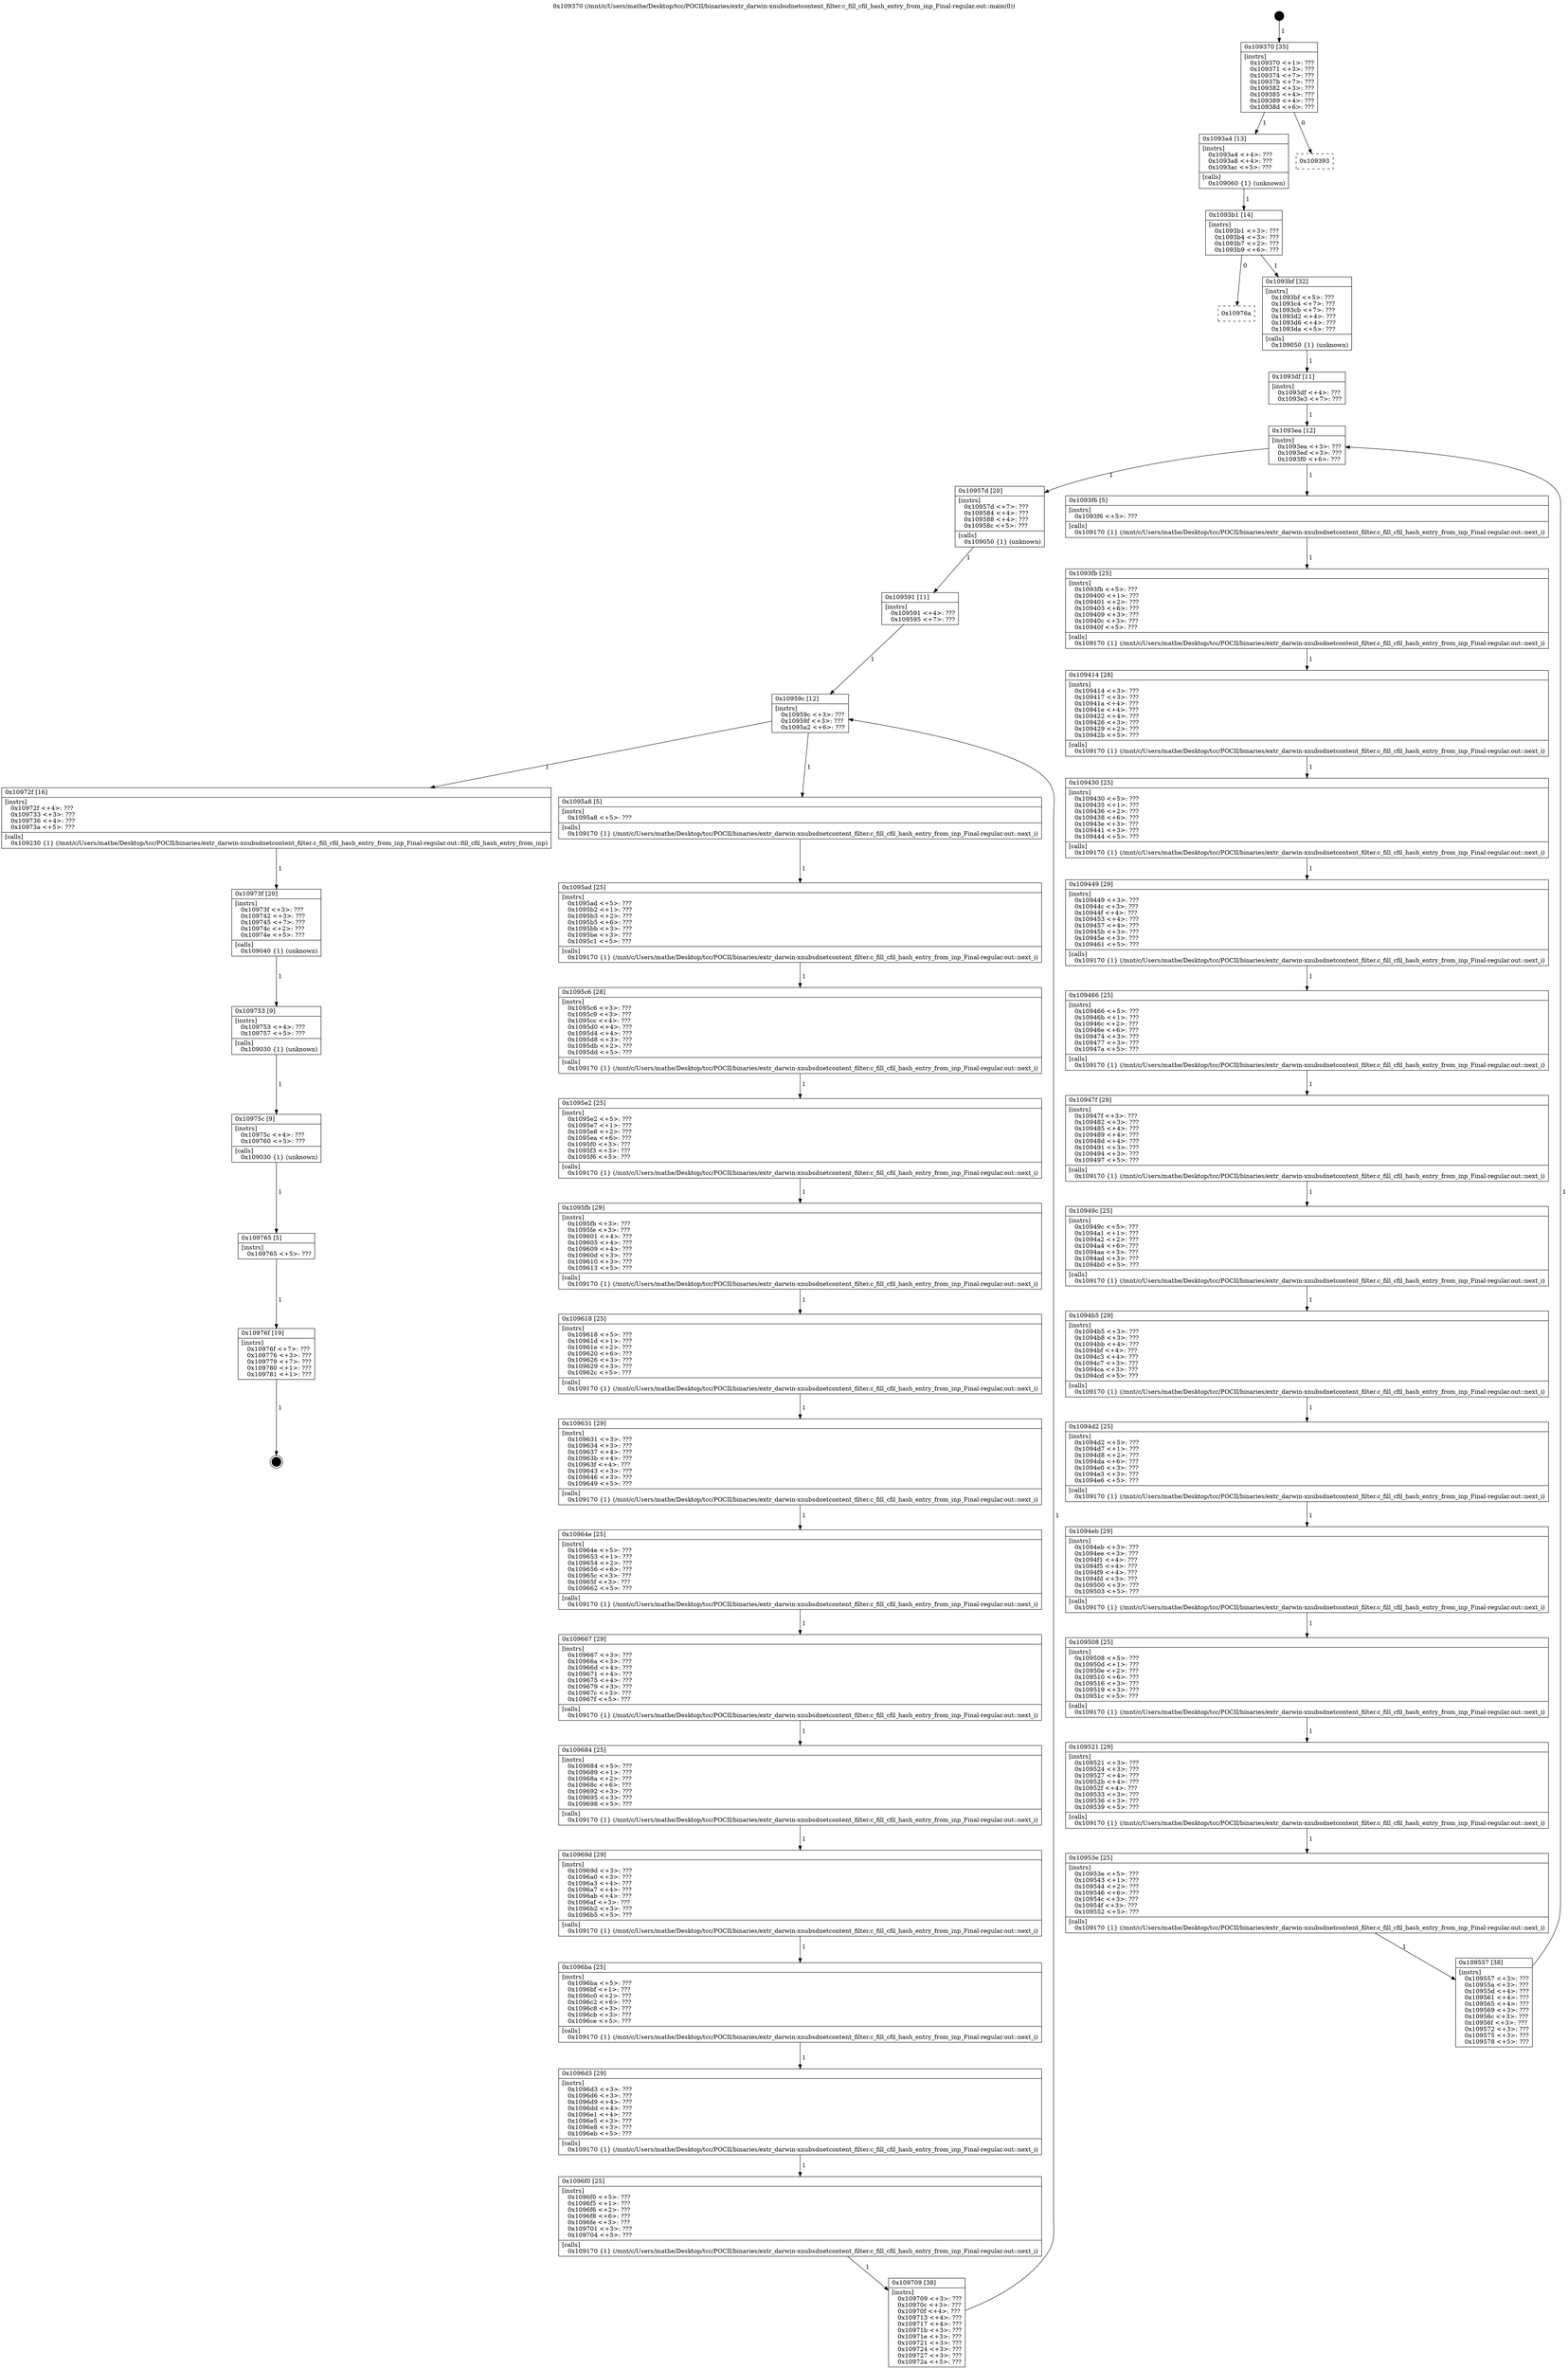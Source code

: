digraph "0x109370" {
  label = "0x109370 (/mnt/c/Users/mathe/Desktop/tcc/POCII/binaries/extr_darwin-xnubsdnetcontent_filter.c_fill_cfil_hash_entry_from_inp_Final-regular.out::main(0))"
  labelloc = "t"
  node[shape=record]

  Entry [label="",width=0.3,height=0.3,shape=circle,fillcolor=black,style=filled]
  "0x109370" [label="{
     0x109370 [35]\l
     | [instrs]\l
     &nbsp;&nbsp;0x109370 \<+1\>: ???\l
     &nbsp;&nbsp;0x109371 \<+3\>: ???\l
     &nbsp;&nbsp;0x109374 \<+7\>: ???\l
     &nbsp;&nbsp;0x10937b \<+7\>: ???\l
     &nbsp;&nbsp;0x109382 \<+3\>: ???\l
     &nbsp;&nbsp;0x109385 \<+4\>: ???\l
     &nbsp;&nbsp;0x109389 \<+4\>: ???\l
     &nbsp;&nbsp;0x10938d \<+6\>: ???\l
  }"]
  "0x1093a4" [label="{
     0x1093a4 [13]\l
     | [instrs]\l
     &nbsp;&nbsp;0x1093a4 \<+4\>: ???\l
     &nbsp;&nbsp;0x1093a8 \<+4\>: ???\l
     &nbsp;&nbsp;0x1093ac \<+5\>: ???\l
     | [calls]\l
     &nbsp;&nbsp;0x109060 \{1\} (unknown)\l
  }"]
  "0x109393" [label="{
     0x109393\l
  }", style=dashed]
  "0x1093b1" [label="{
     0x1093b1 [14]\l
     | [instrs]\l
     &nbsp;&nbsp;0x1093b1 \<+3\>: ???\l
     &nbsp;&nbsp;0x1093b4 \<+3\>: ???\l
     &nbsp;&nbsp;0x1093b7 \<+2\>: ???\l
     &nbsp;&nbsp;0x1093b9 \<+6\>: ???\l
  }"]
  "0x10976a" [label="{
     0x10976a\l
  }", style=dashed]
  "0x1093bf" [label="{
     0x1093bf [32]\l
     | [instrs]\l
     &nbsp;&nbsp;0x1093bf \<+5\>: ???\l
     &nbsp;&nbsp;0x1093c4 \<+7\>: ???\l
     &nbsp;&nbsp;0x1093cb \<+7\>: ???\l
     &nbsp;&nbsp;0x1093d2 \<+4\>: ???\l
     &nbsp;&nbsp;0x1093d6 \<+4\>: ???\l
     &nbsp;&nbsp;0x1093da \<+5\>: ???\l
     | [calls]\l
     &nbsp;&nbsp;0x109050 \{1\} (unknown)\l
  }"]
  Exit [label="",width=0.3,height=0.3,shape=circle,fillcolor=black,style=filled,peripheries=2]
  "0x1093ea" [label="{
     0x1093ea [12]\l
     | [instrs]\l
     &nbsp;&nbsp;0x1093ea \<+3\>: ???\l
     &nbsp;&nbsp;0x1093ed \<+3\>: ???\l
     &nbsp;&nbsp;0x1093f0 \<+6\>: ???\l
  }"]
  "0x10957d" [label="{
     0x10957d [20]\l
     | [instrs]\l
     &nbsp;&nbsp;0x10957d \<+7\>: ???\l
     &nbsp;&nbsp;0x109584 \<+4\>: ???\l
     &nbsp;&nbsp;0x109588 \<+4\>: ???\l
     &nbsp;&nbsp;0x10958c \<+5\>: ???\l
     | [calls]\l
     &nbsp;&nbsp;0x109050 \{1\} (unknown)\l
  }"]
  "0x1093f6" [label="{
     0x1093f6 [5]\l
     | [instrs]\l
     &nbsp;&nbsp;0x1093f6 \<+5\>: ???\l
     | [calls]\l
     &nbsp;&nbsp;0x109170 \{1\} (/mnt/c/Users/mathe/Desktop/tcc/POCII/binaries/extr_darwin-xnubsdnetcontent_filter.c_fill_cfil_hash_entry_from_inp_Final-regular.out::next_i)\l
  }"]
  "0x1093fb" [label="{
     0x1093fb [25]\l
     | [instrs]\l
     &nbsp;&nbsp;0x1093fb \<+5\>: ???\l
     &nbsp;&nbsp;0x109400 \<+1\>: ???\l
     &nbsp;&nbsp;0x109401 \<+2\>: ???\l
     &nbsp;&nbsp;0x109403 \<+6\>: ???\l
     &nbsp;&nbsp;0x109409 \<+3\>: ???\l
     &nbsp;&nbsp;0x10940c \<+3\>: ???\l
     &nbsp;&nbsp;0x10940f \<+5\>: ???\l
     | [calls]\l
     &nbsp;&nbsp;0x109170 \{1\} (/mnt/c/Users/mathe/Desktop/tcc/POCII/binaries/extr_darwin-xnubsdnetcontent_filter.c_fill_cfil_hash_entry_from_inp_Final-regular.out::next_i)\l
  }"]
  "0x109414" [label="{
     0x109414 [28]\l
     | [instrs]\l
     &nbsp;&nbsp;0x109414 \<+3\>: ???\l
     &nbsp;&nbsp;0x109417 \<+3\>: ???\l
     &nbsp;&nbsp;0x10941a \<+4\>: ???\l
     &nbsp;&nbsp;0x10941e \<+4\>: ???\l
     &nbsp;&nbsp;0x109422 \<+4\>: ???\l
     &nbsp;&nbsp;0x109426 \<+3\>: ???\l
     &nbsp;&nbsp;0x109429 \<+2\>: ???\l
     &nbsp;&nbsp;0x10942b \<+5\>: ???\l
     | [calls]\l
     &nbsp;&nbsp;0x109170 \{1\} (/mnt/c/Users/mathe/Desktop/tcc/POCII/binaries/extr_darwin-xnubsdnetcontent_filter.c_fill_cfil_hash_entry_from_inp_Final-regular.out::next_i)\l
  }"]
  "0x109430" [label="{
     0x109430 [25]\l
     | [instrs]\l
     &nbsp;&nbsp;0x109430 \<+5\>: ???\l
     &nbsp;&nbsp;0x109435 \<+1\>: ???\l
     &nbsp;&nbsp;0x109436 \<+2\>: ???\l
     &nbsp;&nbsp;0x109438 \<+6\>: ???\l
     &nbsp;&nbsp;0x10943e \<+3\>: ???\l
     &nbsp;&nbsp;0x109441 \<+3\>: ???\l
     &nbsp;&nbsp;0x109444 \<+5\>: ???\l
     | [calls]\l
     &nbsp;&nbsp;0x109170 \{1\} (/mnt/c/Users/mathe/Desktop/tcc/POCII/binaries/extr_darwin-xnubsdnetcontent_filter.c_fill_cfil_hash_entry_from_inp_Final-regular.out::next_i)\l
  }"]
  "0x109449" [label="{
     0x109449 [29]\l
     | [instrs]\l
     &nbsp;&nbsp;0x109449 \<+3\>: ???\l
     &nbsp;&nbsp;0x10944c \<+3\>: ???\l
     &nbsp;&nbsp;0x10944f \<+4\>: ???\l
     &nbsp;&nbsp;0x109453 \<+4\>: ???\l
     &nbsp;&nbsp;0x109457 \<+4\>: ???\l
     &nbsp;&nbsp;0x10945b \<+3\>: ???\l
     &nbsp;&nbsp;0x10945e \<+3\>: ???\l
     &nbsp;&nbsp;0x109461 \<+5\>: ???\l
     | [calls]\l
     &nbsp;&nbsp;0x109170 \{1\} (/mnt/c/Users/mathe/Desktop/tcc/POCII/binaries/extr_darwin-xnubsdnetcontent_filter.c_fill_cfil_hash_entry_from_inp_Final-regular.out::next_i)\l
  }"]
  "0x109466" [label="{
     0x109466 [25]\l
     | [instrs]\l
     &nbsp;&nbsp;0x109466 \<+5\>: ???\l
     &nbsp;&nbsp;0x10946b \<+1\>: ???\l
     &nbsp;&nbsp;0x10946c \<+2\>: ???\l
     &nbsp;&nbsp;0x10946e \<+6\>: ???\l
     &nbsp;&nbsp;0x109474 \<+3\>: ???\l
     &nbsp;&nbsp;0x109477 \<+3\>: ???\l
     &nbsp;&nbsp;0x10947a \<+5\>: ???\l
     | [calls]\l
     &nbsp;&nbsp;0x109170 \{1\} (/mnt/c/Users/mathe/Desktop/tcc/POCII/binaries/extr_darwin-xnubsdnetcontent_filter.c_fill_cfil_hash_entry_from_inp_Final-regular.out::next_i)\l
  }"]
  "0x10947f" [label="{
     0x10947f [29]\l
     | [instrs]\l
     &nbsp;&nbsp;0x10947f \<+3\>: ???\l
     &nbsp;&nbsp;0x109482 \<+3\>: ???\l
     &nbsp;&nbsp;0x109485 \<+4\>: ???\l
     &nbsp;&nbsp;0x109489 \<+4\>: ???\l
     &nbsp;&nbsp;0x10948d \<+4\>: ???\l
     &nbsp;&nbsp;0x109491 \<+3\>: ???\l
     &nbsp;&nbsp;0x109494 \<+3\>: ???\l
     &nbsp;&nbsp;0x109497 \<+5\>: ???\l
     | [calls]\l
     &nbsp;&nbsp;0x109170 \{1\} (/mnt/c/Users/mathe/Desktop/tcc/POCII/binaries/extr_darwin-xnubsdnetcontent_filter.c_fill_cfil_hash_entry_from_inp_Final-regular.out::next_i)\l
  }"]
  "0x10949c" [label="{
     0x10949c [25]\l
     | [instrs]\l
     &nbsp;&nbsp;0x10949c \<+5\>: ???\l
     &nbsp;&nbsp;0x1094a1 \<+1\>: ???\l
     &nbsp;&nbsp;0x1094a2 \<+2\>: ???\l
     &nbsp;&nbsp;0x1094a4 \<+6\>: ???\l
     &nbsp;&nbsp;0x1094aa \<+3\>: ???\l
     &nbsp;&nbsp;0x1094ad \<+3\>: ???\l
     &nbsp;&nbsp;0x1094b0 \<+5\>: ???\l
     | [calls]\l
     &nbsp;&nbsp;0x109170 \{1\} (/mnt/c/Users/mathe/Desktop/tcc/POCII/binaries/extr_darwin-xnubsdnetcontent_filter.c_fill_cfil_hash_entry_from_inp_Final-regular.out::next_i)\l
  }"]
  "0x1094b5" [label="{
     0x1094b5 [29]\l
     | [instrs]\l
     &nbsp;&nbsp;0x1094b5 \<+3\>: ???\l
     &nbsp;&nbsp;0x1094b8 \<+3\>: ???\l
     &nbsp;&nbsp;0x1094bb \<+4\>: ???\l
     &nbsp;&nbsp;0x1094bf \<+4\>: ???\l
     &nbsp;&nbsp;0x1094c3 \<+4\>: ???\l
     &nbsp;&nbsp;0x1094c7 \<+3\>: ???\l
     &nbsp;&nbsp;0x1094ca \<+3\>: ???\l
     &nbsp;&nbsp;0x1094cd \<+5\>: ???\l
     | [calls]\l
     &nbsp;&nbsp;0x109170 \{1\} (/mnt/c/Users/mathe/Desktop/tcc/POCII/binaries/extr_darwin-xnubsdnetcontent_filter.c_fill_cfil_hash_entry_from_inp_Final-regular.out::next_i)\l
  }"]
  "0x1094d2" [label="{
     0x1094d2 [25]\l
     | [instrs]\l
     &nbsp;&nbsp;0x1094d2 \<+5\>: ???\l
     &nbsp;&nbsp;0x1094d7 \<+1\>: ???\l
     &nbsp;&nbsp;0x1094d8 \<+2\>: ???\l
     &nbsp;&nbsp;0x1094da \<+6\>: ???\l
     &nbsp;&nbsp;0x1094e0 \<+3\>: ???\l
     &nbsp;&nbsp;0x1094e3 \<+3\>: ???\l
     &nbsp;&nbsp;0x1094e6 \<+5\>: ???\l
     | [calls]\l
     &nbsp;&nbsp;0x109170 \{1\} (/mnt/c/Users/mathe/Desktop/tcc/POCII/binaries/extr_darwin-xnubsdnetcontent_filter.c_fill_cfil_hash_entry_from_inp_Final-regular.out::next_i)\l
  }"]
  "0x1094eb" [label="{
     0x1094eb [29]\l
     | [instrs]\l
     &nbsp;&nbsp;0x1094eb \<+3\>: ???\l
     &nbsp;&nbsp;0x1094ee \<+3\>: ???\l
     &nbsp;&nbsp;0x1094f1 \<+4\>: ???\l
     &nbsp;&nbsp;0x1094f5 \<+4\>: ???\l
     &nbsp;&nbsp;0x1094f9 \<+4\>: ???\l
     &nbsp;&nbsp;0x1094fd \<+3\>: ???\l
     &nbsp;&nbsp;0x109500 \<+3\>: ???\l
     &nbsp;&nbsp;0x109503 \<+5\>: ???\l
     | [calls]\l
     &nbsp;&nbsp;0x109170 \{1\} (/mnt/c/Users/mathe/Desktop/tcc/POCII/binaries/extr_darwin-xnubsdnetcontent_filter.c_fill_cfil_hash_entry_from_inp_Final-regular.out::next_i)\l
  }"]
  "0x109508" [label="{
     0x109508 [25]\l
     | [instrs]\l
     &nbsp;&nbsp;0x109508 \<+5\>: ???\l
     &nbsp;&nbsp;0x10950d \<+1\>: ???\l
     &nbsp;&nbsp;0x10950e \<+2\>: ???\l
     &nbsp;&nbsp;0x109510 \<+6\>: ???\l
     &nbsp;&nbsp;0x109516 \<+3\>: ???\l
     &nbsp;&nbsp;0x109519 \<+3\>: ???\l
     &nbsp;&nbsp;0x10951c \<+5\>: ???\l
     | [calls]\l
     &nbsp;&nbsp;0x109170 \{1\} (/mnt/c/Users/mathe/Desktop/tcc/POCII/binaries/extr_darwin-xnubsdnetcontent_filter.c_fill_cfil_hash_entry_from_inp_Final-regular.out::next_i)\l
  }"]
  "0x109521" [label="{
     0x109521 [29]\l
     | [instrs]\l
     &nbsp;&nbsp;0x109521 \<+3\>: ???\l
     &nbsp;&nbsp;0x109524 \<+3\>: ???\l
     &nbsp;&nbsp;0x109527 \<+4\>: ???\l
     &nbsp;&nbsp;0x10952b \<+4\>: ???\l
     &nbsp;&nbsp;0x10952f \<+4\>: ???\l
     &nbsp;&nbsp;0x109533 \<+3\>: ???\l
     &nbsp;&nbsp;0x109536 \<+3\>: ???\l
     &nbsp;&nbsp;0x109539 \<+5\>: ???\l
     | [calls]\l
     &nbsp;&nbsp;0x109170 \{1\} (/mnt/c/Users/mathe/Desktop/tcc/POCII/binaries/extr_darwin-xnubsdnetcontent_filter.c_fill_cfil_hash_entry_from_inp_Final-regular.out::next_i)\l
  }"]
  "0x10953e" [label="{
     0x10953e [25]\l
     | [instrs]\l
     &nbsp;&nbsp;0x10953e \<+5\>: ???\l
     &nbsp;&nbsp;0x109543 \<+1\>: ???\l
     &nbsp;&nbsp;0x109544 \<+2\>: ???\l
     &nbsp;&nbsp;0x109546 \<+6\>: ???\l
     &nbsp;&nbsp;0x10954c \<+3\>: ???\l
     &nbsp;&nbsp;0x10954f \<+3\>: ???\l
     &nbsp;&nbsp;0x109552 \<+5\>: ???\l
     | [calls]\l
     &nbsp;&nbsp;0x109170 \{1\} (/mnt/c/Users/mathe/Desktop/tcc/POCII/binaries/extr_darwin-xnubsdnetcontent_filter.c_fill_cfil_hash_entry_from_inp_Final-regular.out::next_i)\l
  }"]
  "0x109557" [label="{
     0x109557 [38]\l
     | [instrs]\l
     &nbsp;&nbsp;0x109557 \<+3\>: ???\l
     &nbsp;&nbsp;0x10955a \<+3\>: ???\l
     &nbsp;&nbsp;0x10955d \<+4\>: ???\l
     &nbsp;&nbsp;0x109561 \<+4\>: ???\l
     &nbsp;&nbsp;0x109565 \<+4\>: ???\l
     &nbsp;&nbsp;0x109569 \<+3\>: ???\l
     &nbsp;&nbsp;0x10956c \<+3\>: ???\l
     &nbsp;&nbsp;0x10956f \<+3\>: ???\l
     &nbsp;&nbsp;0x109572 \<+3\>: ???\l
     &nbsp;&nbsp;0x109575 \<+3\>: ???\l
     &nbsp;&nbsp;0x109578 \<+5\>: ???\l
  }"]
  "0x1093df" [label="{
     0x1093df [11]\l
     | [instrs]\l
     &nbsp;&nbsp;0x1093df \<+4\>: ???\l
     &nbsp;&nbsp;0x1093e3 \<+7\>: ???\l
  }"]
  "0x10959c" [label="{
     0x10959c [12]\l
     | [instrs]\l
     &nbsp;&nbsp;0x10959c \<+3\>: ???\l
     &nbsp;&nbsp;0x10959f \<+3\>: ???\l
     &nbsp;&nbsp;0x1095a2 \<+6\>: ???\l
  }"]
  "0x10972f" [label="{
     0x10972f [16]\l
     | [instrs]\l
     &nbsp;&nbsp;0x10972f \<+4\>: ???\l
     &nbsp;&nbsp;0x109733 \<+3\>: ???\l
     &nbsp;&nbsp;0x109736 \<+4\>: ???\l
     &nbsp;&nbsp;0x10973a \<+5\>: ???\l
     | [calls]\l
     &nbsp;&nbsp;0x109230 \{1\} (/mnt/c/Users/mathe/Desktop/tcc/POCII/binaries/extr_darwin-xnubsdnetcontent_filter.c_fill_cfil_hash_entry_from_inp_Final-regular.out::fill_cfil_hash_entry_from_inp)\l
  }"]
  "0x1095a8" [label="{
     0x1095a8 [5]\l
     | [instrs]\l
     &nbsp;&nbsp;0x1095a8 \<+5\>: ???\l
     | [calls]\l
     &nbsp;&nbsp;0x109170 \{1\} (/mnt/c/Users/mathe/Desktop/tcc/POCII/binaries/extr_darwin-xnubsdnetcontent_filter.c_fill_cfil_hash_entry_from_inp_Final-regular.out::next_i)\l
  }"]
  "0x1095ad" [label="{
     0x1095ad [25]\l
     | [instrs]\l
     &nbsp;&nbsp;0x1095ad \<+5\>: ???\l
     &nbsp;&nbsp;0x1095b2 \<+1\>: ???\l
     &nbsp;&nbsp;0x1095b3 \<+2\>: ???\l
     &nbsp;&nbsp;0x1095b5 \<+6\>: ???\l
     &nbsp;&nbsp;0x1095bb \<+3\>: ???\l
     &nbsp;&nbsp;0x1095be \<+3\>: ???\l
     &nbsp;&nbsp;0x1095c1 \<+5\>: ???\l
     | [calls]\l
     &nbsp;&nbsp;0x109170 \{1\} (/mnt/c/Users/mathe/Desktop/tcc/POCII/binaries/extr_darwin-xnubsdnetcontent_filter.c_fill_cfil_hash_entry_from_inp_Final-regular.out::next_i)\l
  }"]
  "0x1095c6" [label="{
     0x1095c6 [28]\l
     | [instrs]\l
     &nbsp;&nbsp;0x1095c6 \<+3\>: ???\l
     &nbsp;&nbsp;0x1095c9 \<+3\>: ???\l
     &nbsp;&nbsp;0x1095cc \<+4\>: ???\l
     &nbsp;&nbsp;0x1095d0 \<+4\>: ???\l
     &nbsp;&nbsp;0x1095d4 \<+4\>: ???\l
     &nbsp;&nbsp;0x1095d8 \<+3\>: ???\l
     &nbsp;&nbsp;0x1095db \<+2\>: ???\l
     &nbsp;&nbsp;0x1095dd \<+5\>: ???\l
     | [calls]\l
     &nbsp;&nbsp;0x109170 \{1\} (/mnt/c/Users/mathe/Desktop/tcc/POCII/binaries/extr_darwin-xnubsdnetcontent_filter.c_fill_cfil_hash_entry_from_inp_Final-regular.out::next_i)\l
  }"]
  "0x1095e2" [label="{
     0x1095e2 [25]\l
     | [instrs]\l
     &nbsp;&nbsp;0x1095e2 \<+5\>: ???\l
     &nbsp;&nbsp;0x1095e7 \<+1\>: ???\l
     &nbsp;&nbsp;0x1095e8 \<+2\>: ???\l
     &nbsp;&nbsp;0x1095ea \<+6\>: ???\l
     &nbsp;&nbsp;0x1095f0 \<+3\>: ???\l
     &nbsp;&nbsp;0x1095f3 \<+3\>: ???\l
     &nbsp;&nbsp;0x1095f6 \<+5\>: ???\l
     | [calls]\l
     &nbsp;&nbsp;0x109170 \{1\} (/mnt/c/Users/mathe/Desktop/tcc/POCII/binaries/extr_darwin-xnubsdnetcontent_filter.c_fill_cfil_hash_entry_from_inp_Final-regular.out::next_i)\l
  }"]
  "0x1095fb" [label="{
     0x1095fb [29]\l
     | [instrs]\l
     &nbsp;&nbsp;0x1095fb \<+3\>: ???\l
     &nbsp;&nbsp;0x1095fe \<+3\>: ???\l
     &nbsp;&nbsp;0x109601 \<+4\>: ???\l
     &nbsp;&nbsp;0x109605 \<+4\>: ???\l
     &nbsp;&nbsp;0x109609 \<+4\>: ???\l
     &nbsp;&nbsp;0x10960d \<+3\>: ???\l
     &nbsp;&nbsp;0x109610 \<+3\>: ???\l
     &nbsp;&nbsp;0x109613 \<+5\>: ???\l
     | [calls]\l
     &nbsp;&nbsp;0x109170 \{1\} (/mnt/c/Users/mathe/Desktop/tcc/POCII/binaries/extr_darwin-xnubsdnetcontent_filter.c_fill_cfil_hash_entry_from_inp_Final-regular.out::next_i)\l
  }"]
  "0x109618" [label="{
     0x109618 [25]\l
     | [instrs]\l
     &nbsp;&nbsp;0x109618 \<+5\>: ???\l
     &nbsp;&nbsp;0x10961d \<+1\>: ???\l
     &nbsp;&nbsp;0x10961e \<+2\>: ???\l
     &nbsp;&nbsp;0x109620 \<+6\>: ???\l
     &nbsp;&nbsp;0x109626 \<+3\>: ???\l
     &nbsp;&nbsp;0x109629 \<+3\>: ???\l
     &nbsp;&nbsp;0x10962c \<+5\>: ???\l
     | [calls]\l
     &nbsp;&nbsp;0x109170 \{1\} (/mnt/c/Users/mathe/Desktop/tcc/POCII/binaries/extr_darwin-xnubsdnetcontent_filter.c_fill_cfil_hash_entry_from_inp_Final-regular.out::next_i)\l
  }"]
  "0x109631" [label="{
     0x109631 [29]\l
     | [instrs]\l
     &nbsp;&nbsp;0x109631 \<+3\>: ???\l
     &nbsp;&nbsp;0x109634 \<+3\>: ???\l
     &nbsp;&nbsp;0x109637 \<+4\>: ???\l
     &nbsp;&nbsp;0x10963b \<+4\>: ???\l
     &nbsp;&nbsp;0x10963f \<+4\>: ???\l
     &nbsp;&nbsp;0x109643 \<+3\>: ???\l
     &nbsp;&nbsp;0x109646 \<+3\>: ???\l
     &nbsp;&nbsp;0x109649 \<+5\>: ???\l
     | [calls]\l
     &nbsp;&nbsp;0x109170 \{1\} (/mnt/c/Users/mathe/Desktop/tcc/POCII/binaries/extr_darwin-xnubsdnetcontent_filter.c_fill_cfil_hash_entry_from_inp_Final-regular.out::next_i)\l
  }"]
  "0x10964e" [label="{
     0x10964e [25]\l
     | [instrs]\l
     &nbsp;&nbsp;0x10964e \<+5\>: ???\l
     &nbsp;&nbsp;0x109653 \<+1\>: ???\l
     &nbsp;&nbsp;0x109654 \<+2\>: ???\l
     &nbsp;&nbsp;0x109656 \<+6\>: ???\l
     &nbsp;&nbsp;0x10965c \<+3\>: ???\l
     &nbsp;&nbsp;0x10965f \<+3\>: ???\l
     &nbsp;&nbsp;0x109662 \<+5\>: ???\l
     | [calls]\l
     &nbsp;&nbsp;0x109170 \{1\} (/mnt/c/Users/mathe/Desktop/tcc/POCII/binaries/extr_darwin-xnubsdnetcontent_filter.c_fill_cfil_hash_entry_from_inp_Final-regular.out::next_i)\l
  }"]
  "0x109667" [label="{
     0x109667 [29]\l
     | [instrs]\l
     &nbsp;&nbsp;0x109667 \<+3\>: ???\l
     &nbsp;&nbsp;0x10966a \<+3\>: ???\l
     &nbsp;&nbsp;0x10966d \<+4\>: ???\l
     &nbsp;&nbsp;0x109671 \<+4\>: ???\l
     &nbsp;&nbsp;0x109675 \<+4\>: ???\l
     &nbsp;&nbsp;0x109679 \<+3\>: ???\l
     &nbsp;&nbsp;0x10967c \<+3\>: ???\l
     &nbsp;&nbsp;0x10967f \<+5\>: ???\l
     | [calls]\l
     &nbsp;&nbsp;0x109170 \{1\} (/mnt/c/Users/mathe/Desktop/tcc/POCII/binaries/extr_darwin-xnubsdnetcontent_filter.c_fill_cfil_hash_entry_from_inp_Final-regular.out::next_i)\l
  }"]
  "0x109684" [label="{
     0x109684 [25]\l
     | [instrs]\l
     &nbsp;&nbsp;0x109684 \<+5\>: ???\l
     &nbsp;&nbsp;0x109689 \<+1\>: ???\l
     &nbsp;&nbsp;0x10968a \<+2\>: ???\l
     &nbsp;&nbsp;0x10968c \<+6\>: ???\l
     &nbsp;&nbsp;0x109692 \<+3\>: ???\l
     &nbsp;&nbsp;0x109695 \<+3\>: ???\l
     &nbsp;&nbsp;0x109698 \<+5\>: ???\l
     | [calls]\l
     &nbsp;&nbsp;0x109170 \{1\} (/mnt/c/Users/mathe/Desktop/tcc/POCII/binaries/extr_darwin-xnubsdnetcontent_filter.c_fill_cfil_hash_entry_from_inp_Final-regular.out::next_i)\l
  }"]
  "0x10969d" [label="{
     0x10969d [29]\l
     | [instrs]\l
     &nbsp;&nbsp;0x10969d \<+3\>: ???\l
     &nbsp;&nbsp;0x1096a0 \<+3\>: ???\l
     &nbsp;&nbsp;0x1096a3 \<+4\>: ???\l
     &nbsp;&nbsp;0x1096a7 \<+4\>: ???\l
     &nbsp;&nbsp;0x1096ab \<+4\>: ???\l
     &nbsp;&nbsp;0x1096af \<+3\>: ???\l
     &nbsp;&nbsp;0x1096b2 \<+3\>: ???\l
     &nbsp;&nbsp;0x1096b5 \<+5\>: ???\l
     | [calls]\l
     &nbsp;&nbsp;0x109170 \{1\} (/mnt/c/Users/mathe/Desktop/tcc/POCII/binaries/extr_darwin-xnubsdnetcontent_filter.c_fill_cfil_hash_entry_from_inp_Final-regular.out::next_i)\l
  }"]
  "0x1096ba" [label="{
     0x1096ba [25]\l
     | [instrs]\l
     &nbsp;&nbsp;0x1096ba \<+5\>: ???\l
     &nbsp;&nbsp;0x1096bf \<+1\>: ???\l
     &nbsp;&nbsp;0x1096c0 \<+2\>: ???\l
     &nbsp;&nbsp;0x1096c2 \<+6\>: ???\l
     &nbsp;&nbsp;0x1096c8 \<+3\>: ???\l
     &nbsp;&nbsp;0x1096cb \<+3\>: ???\l
     &nbsp;&nbsp;0x1096ce \<+5\>: ???\l
     | [calls]\l
     &nbsp;&nbsp;0x109170 \{1\} (/mnt/c/Users/mathe/Desktop/tcc/POCII/binaries/extr_darwin-xnubsdnetcontent_filter.c_fill_cfil_hash_entry_from_inp_Final-regular.out::next_i)\l
  }"]
  "0x1096d3" [label="{
     0x1096d3 [29]\l
     | [instrs]\l
     &nbsp;&nbsp;0x1096d3 \<+3\>: ???\l
     &nbsp;&nbsp;0x1096d6 \<+3\>: ???\l
     &nbsp;&nbsp;0x1096d9 \<+4\>: ???\l
     &nbsp;&nbsp;0x1096dd \<+4\>: ???\l
     &nbsp;&nbsp;0x1096e1 \<+4\>: ???\l
     &nbsp;&nbsp;0x1096e5 \<+3\>: ???\l
     &nbsp;&nbsp;0x1096e8 \<+3\>: ???\l
     &nbsp;&nbsp;0x1096eb \<+5\>: ???\l
     | [calls]\l
     &nbsp;&nbsp;0x109170 \{1\} (/mnt/c/Users/mathe/Desktop/tcc/POCII/binaries/extr_darwin-xnubsdnetcontent_filter.c_fill_cfil_hash_entry_from_inp_Final-regular.out::next_i)\l
  }"]
  "0x1096f0" [label="{
     0x1096f0 [25]\l
     | [instrs]\l
     &nbsp;&nbsp;0x1096f0 \<+5\>: ???\l
     &nbsp;&nbsp;0x1096f5 \<+1\>: ???\l
     &nbsp;&nbsp;0x1096f6 \<+2\>: ???\l
     &nbsp;&nbsp;0x1096f8 \<+6\>: ???\l
     &nbsp;&nbsp;0x1096fe \<+3\>: ???\l
     &nbsp;&nbsp;0x109701 \<+3\>: ???\l
     &nbsp;&nbsp;0x109704 \<+5\>: ???\l
     | [calls]\l
     &nbsp;&nbsp;0x109170 \{1\} (/mnt/c/Users/mathe/Desktop/tcc/POCII/binaries/extr_darwin-xnubsdnetcontent_filter.c_fill_cfil_hash_entry_from_inp_Final-regular.out::next_i)\l
  }"]
  "0x109709" [label="{
     0x109709 [38]\l
     | [instrs]\l
     &nbsp;&nbsp;0x109709 \<+3\>: ???\l
     &nbsp;&nbsp;0x10970c \<+3\>: ???\l
     &nbsp;&nbsp;0x10970f \<+4\>: ???\l
     &nbsp;&nbsp;0x109713 \<+4\>: ???\l
     &nbsp;&nbsp;0x109717 \<+4\>: ???\l
     &nbsp;&nbsp;0x10971b \<+3\>: ???\l
     &nbsp;&nbsp;0x10971e \<+3\>: ???\l
     &nbsp;&nbsp;0x109721 \<+3\>: ???\l
     &nbsp;&nbsp;0x109724 \<+3\>: ???\l
     &nbsp;&nbsp;0x109727 \<+3\>: ???\l
     &nbsp;&nbsp;0x10972a \<+5\>: ???\l
  }"]
  "0x109591" [label="{
     0x109591 [11]\l
     | [instrs]\l
     &nbsp;&nbsp;0x109591 \<+4\>: ???\l
     &nbsp;&nbsp;0x109595 \<+7\>: ???\l
  }"]
  "0x10973f" [label="{
     0x10973f [20]\l
     | [instrs]\l
     &nbsp;&nbsp;0x10973f \<+3\>: ???\l
     &nbsp;&nbsp;0x109742 \<+3\>: ???\l
     &nbsp;&nbsp;0x109745 \<+7\>: ???\l
     &nbsp;&nbsp;0x10974c \<+2\>: ???\l
     &nbsp;&nbsp;0x10974e \<+5\>: ???\l
     | [calls]\l
     &nbsp;&nbsp;0x109040 \{1\} (unknown)\l
  }"]
  "0x109753" [label="{
     0x109753 [9]\l
     | [instrs]\l
     &nbsp;&nbsp;0x109753 \<+4\>: ???\l
     &nbsp;&nbsp;0x109757 \<+5\>: ???\l
     | [calls]\l
     &nbsp;&nbsp;0x109030 \{1\} (unknown)\l
  }"]
  "0x10975c" [label="{
     0x10975c [9]\l
     | [instrs]\l
     &nbsp;&nbsp;0x10975c \<+4\>: ???\l
     &nbsp;&nbsp;0x109760 \<+5\>: ???\l
     | [calls]\l
     &nbsp;&nbsp;0x109030 \{1\} (unknown)\l
  }"]
  "0x109765" [label="{
     0x109765 [5]\l
     | [instrs]\l
     &nbsp;&nbsp;0x109765 \<+5\>: ???\l
  }"]
  "0x10976f" [label="{
     0x10976f [19]\l
     | [instrs]\l
     &nbsp;&nbsp;0x10976f \<+7\>: ???\l
     &nbsp;&nbsp;0x109776 \<+3\>: ???\l
     &nbsp;&nbsp;0x109779 \<+7\>: ???\l
     &nbsp;&nbsp;0x109780 \<+1\>: ???\l
     &nbsp;&nbsp;0x109781 \<+1\>: ???\l
  }"]
  Entry -> "0x109370" [label=" 1"]
  "0x109370" -> "0x1093a4" [label=" 1"]
  "0x109370" -> "0x109393" [label=" 0"]
  "0x1093a4" -> "0x1093b1" [label=" 1"]
  "0x1093b1" -> "0x10976a" [label=" 0"]
  "0x1093b1" -> "0x1093bf" [label=" 1"]
  "0x10976f" -> Exit [label=" 1"]
  "0x1093bf" -> "0x1093df" [label=" 1"]
  "0x1093ea" -> "0x10957d" [label=" 1"]
  "0x1093ea" -> "0x1093f6" [label=" 1"]
  "0x1093f6" -> "0x1093fb" [label=" 1"]
  "0x1093fb" -> "0x109414" [label=" 1"]
  "0x109414" -> "0x109430" [label=" 1"]
  "0x109430" -> "0x109449" [label=" 1"]
  "0x109449" -> "0x109466" [label=" 1"]
  "0x109466" -> "0x10947f" [label=" 1"]
  "0x10947f" -> "0x10949c" [label=" 1"]
  "0x10949c" -> "0x1094b5" [label=" 1"]
  "0x1094b5" -> "0x1094d2" [label=" 1"]
  "0x1094d2" -> "0x1094eb" [label=" 1"]
  "0x1094eb" -> "0x109508" [label=" 1"]
  "0x109508" -> "0x109521" [label=" 1"]
  "0x109521" -> "0x10953e" [label=" 1"]
  "0x10953e" -> "0x109557" [label=" 1"]
  "0x1093df" -> "0x1093ea" [label=" 1"]
  "0x109557" -> "0x1093ea" [label=" 1"]
  "0x10957d" -> "0x109591" [label=" 1"]
  "0x10959c" -> "0x10972f" [label=" 1"]
  "0x10959c" -> "0x1095a8" [label=" 1"]
  "0x1095a8" -> "0x1095ad" [label=" 1"]
  "0x1095ad" -> "0x1095c6" [label=" 1"]
  "0x1095c6" -> "0x1095e2" [label=" 1"]
  "0x1095e2" -> "0x1095fb" [label=" 1"]
  "0x1095fb" -> "0x109618" [label=" 1"]
  "0x109618" -> "0x109631" [label=" 1"]
  "0x109631" -> "0x10964e" [label=" 1"]
  "0x10964e" -> "0x109667" [label=" 1"]
  "0x109667" -> "0x109684" [label=" 1"]
  "0x109684" -> "0x10969d" [label=" 1"]
  "0x10969d" -> "0x1096ba" [label=" 1"]
  "0x1096ba" -> "0x1096d3" [label=" 1"]
  "0x1096d3" -> "0x1096f0" [label=" 1"]
  "0x1096f0" -> "0x109709" [label=" 1"]
  "0x109591" -> "0x10959c" [label=" 1"]
  "0x109709" -> "0x10959c" [label=" 1"]
  "0x10972f" -> "0x10973f" [label=" 1"]
  "0x10973f" -> "0x109753" [label=" 1"]
  "0x109753" -> "0x10975c" [label=" 1"]
  "0x10975c" -> "0x109765" [label=" 1"]
  "0x109765" -> "0x10976f" [label=" 1"]
}
